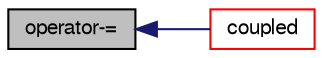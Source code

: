 digraph "operator-="
{
  bgcolor="transparent";
  edge [fontname="FreeSans",fontsize="10",labelfontname="FreeSans",labelfontsize="10"];
  node [fontname="FreeSans",fontsize="10",shape=record];
  rankdir="LR";
  Node16937 [label="operator-=",height=0.2,width=0.4,color="black", fillcolor="grey75", style="filled", fontcolor="black"];
  Node16937 -> Node16938 [dir="back",color="midnightblue",fontsize="10",style="solid",fontname="FreeSans"];
  Node16938 [label="coupled",height=0.2,width=0.4,color="red",URL="$a22426.html#a39c01db0e66d00fe0621a0c7e5fc4ead",tooltip="Return true if this patch field is coupled. "];
}
